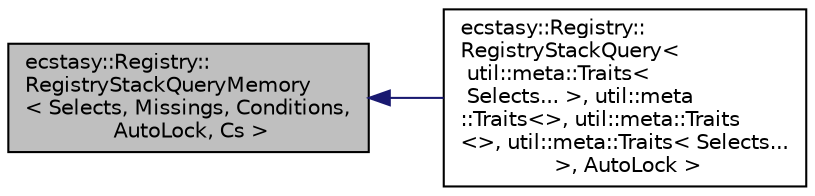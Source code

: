 digraph "ecstasy::Registry::RegistryStackQueryMemory&lt; Selects, Missings, Conditions, AutoLock, Cs &gt;"
{
 // LATEX_PDF_SIZE
  edge [fontname="Helvetica",fontsize="10",labelfontname="Helvetica",labelfontsize="10"];
  node [fontname="Helvetica",fontsize="10",shape=record];
  rankdir="LR";
  Node1 [label="ecstasy::Registry::\lRegistryStackQueryMemory\l\< Selects, Missings, Conditions,\l AutoLock, Cs \>",height=0.2,width=0.4,color="black", fillcolor="grey75", style="filled", fontcolor="black",tooltip="Base class of RegistryStackQuery."];
  Node1 -> Node2 [dir="back",color="midnightblue",fontsize="10",style="solid",fontname="Helvetica"];
  Node2 [label="ecstasy::Registry::\lRegistryStackQuery\<\l util::meta::Traits\<\l Selects... \>, util::meta\l::Traits\<\>, util::meta::Traits\l\<\>, util::meta::Traits\< Selects...\l \>, AutoLock \>",height=0.2,width=0.4,color="black", fillcolor="white", style="filled",URL="$classecstasy_1_1_registry_1_1_registry_stack_query_3_01util_1_1meta_1_1_traits_3_01_selects_8_8_85f410b7f998e9fe9b0fa2e936412400.html",tooltip="Registry query allocating everything on the stack (if allocation required)."];
}
